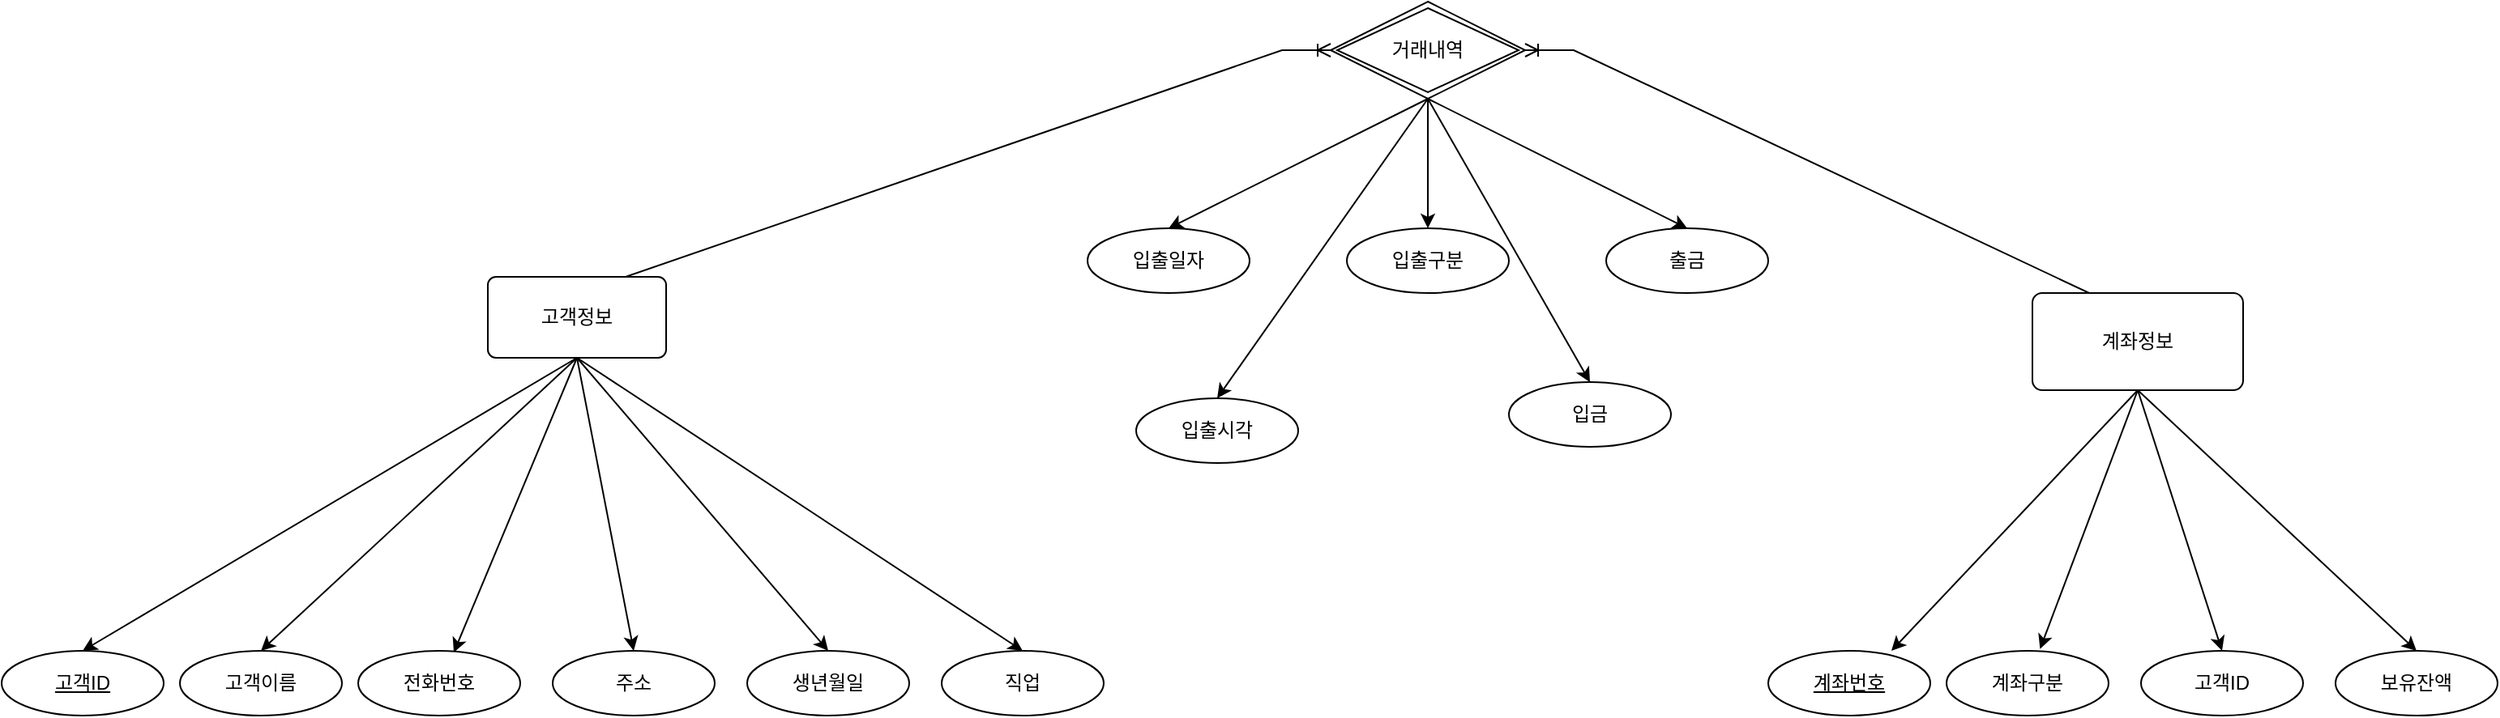 <mxfile version="21.3.2" type="device">
  <diagram name="페이지-1" id="8Ubvru0rqMJdUf9TmVLK">
    <mxGraphModel dx="1687" dy="927" grid="1" gridSize="10" guides="1" tooltips="1" connect="1" arrows="1" fold="1" page="1" pageScale="1" pageWidth="4681" pageHeight="3300" math="0" shadow="0">
      <root>
        <mxCell id="0" />
        <mxCell id="1" parent="0" />
        <mxCell id="B9WzLmwqy4mPTbTFxrAz-3" value="고객ID" style="ellipse;whiteSpace=wrap;html=1;align=center;fontStyle=4;" parent="1" vertex="1">
          <mxGeometry x="160" y="571" width="100" height="40" as="geometry" />
        </mxCell>
        <mxCell id="B9WzLmwqy4mPTbTFxrAz-11" style="rounded=0;orthogonalLoop=1;jettySize=auto;html=1;exitX=0.5;exitY=1;exitDx=0;exitDy=0;entryX=0.5;entryY=0;entryDx=0;entryDy=0;" parent="1" source="B9WzLmwqy4mPTbTFxrAz-4" target="B9WzLmwqy4mPTbTFxrAz-3" edge="1">
          <mxGeometry relative="1" as="geometry">
            <mxPoint x="140" y="569" as="targetPoint" />
          </mxGeometry>
        </mxCell>
        <mxCell id="B9WzLmwqy4mPTbTFxrAz-13" style="rounded=0;orthogonalLoop=1;jettySize=auto;html=1;entryX=0.59;entryY=0.025;entryDx=0;entryDy=0;entryPerimeter=0;exitX=0.5;exitY=1;exitDx=0;exitDy=0;" parent="1" source="B9WzLmwqy4mPTbTFxrAz-4" target="B9WzLmwqy4mPTbTFxrAz-6" edge="1">
          <mxGeometry relative="1" as="geometry" />
        </mxCell>
        <mxCell id="B9WzLmwqy4mPTbTFxrAz-14" style="rounded=0;orthogonalLoop=1;jettySize=auto;html=1;entryX=0.5;entryY=0;entryDx=0;entryDy=0;exitX=0.5;exitY=1;exitDx=0;exitDy=0;" parent="1" source="B9WzLmwqy4mPTbTFxrAz-4" target="B9WzLmwqy4mPTbTFxrAz-5" edge="1">
          <mxGeometry relative="1" as="geometry">
            <mxPoint x="300" y="541" as="targetPoint" />
          </mxGeometry>
        </mxCell>
        <mxCell id="B9WzLmwqy4mPTbTFxrAz-15" style="rounded=0;orthogonalLoop=1;jettySize=auto;html=1;entryX=0.5;entryY=0;entryDx=0;entryDy=0;exitX=0.5;exitY=1;exitDx=0;exitDy=0;" parent="1" source="B9WzLmwqy4mPTbTFxrAz-4" target="B9WzLmwqy4mPTbTFxrAz-7" edge="1">
          <mxGeometry relative="1" as="geometry" />
        </mxCell>
        <mxCell id="B9WzLmwqy4mPTbTFxrAz-16" style="rounded=0;orthogonalLoop=1;jettySize=auto;html=1;entryX=0.5;entryY=0;entryDx=0;entryDy=0;exitX=0.5;exitY=1;exitDx=0;exitDy=0;" parent="1" source="B9WzLmwqy4mPTbTFxrAz-4" target="B9WzLmwqy4mPTbTFxrAz-8" edge="1">
          <mxGeometry relative="1" as="geometry" />
        </mxCell>
        <mxCell id="B9WzLmwqy4mPTbTFxrAz-17" style="rounded=0;orthogonalLoop=1;jettySize=auto;html=1;exitX=0.5;exitY=1;exitDx=0;exitDy=0;entryX=0.5;entryY=0;entryDx=0;entryDy=0;" parent="1" source="B9WzLmwqy4mPTbTFxrAz-4" target="B9WzLmwqy4mPTbTFxrAz-9" edge="1">
          <mxGeometry relative="1" as="geometry">
            <mxPoint x="860" y="571" as="targetPoint" />
          </mxGeometry>
        </mxCell>
        <mxCell id="B9WzLmwqy4mPTbTFxrAz-4" value="고객정보" style="rounded=1;arcSize=10;whiteSpace=wrap;html=1;align=center;" parent="1" vertex="1">
          <mxGeometry x="460" y="340" width="110" height="50" as="geometry" />
        </mxCell>
        <mxCell id="B9WzLmwqy4mPTbTFxrAz-5" value="고객이름" style="ellipse;whiteSpace=wrap;html=1;align=center;" parent="1" vertex="1">
          <mxGeometry x="270" y="571" width="100" height="40" as="geometry" />
        </mxCell>
        <mxCell id="B9WzLmwqy4mPTbTFxrAz-6" value="전화번호" style="ellipse;whiteSpace=wrap;html=1;align=center;" parent="1" vertex="1">
          <mxGeometry x="380" y="571" width="100" height="40" as="geometry" />
        </mxCell>
        <mxCell id="B9WzLmwqy4mPTbTFxrAz-7" value="주소" style="ellipse;whiteSpace=wrap;html=1;align=center;" parent="1" vertex="1">
          <mxGeometry x="500" y="571" width="100" height="40" as="geometry" />
        </mxCell>
        <mxCell id="B9WzLmwqy4mPTbTFxrAz-8" value="생년월일" style="ellipse;whiteSpace=wrap;html=1;align=center;" parent="1" vertex="1">
          <mxGeometry x="620" y="571" width="100" height="40" as="geometry" />
        </mxCell>
        <mxCell id="B9WzLmwqy4mPTbTFxrAz-9" value="직업" style="ellipse;whiteSpace=wrap;html=1;align=center;" parent="1" vertex="1">
          <mxGeometry x="740" y="571" width="100" height="40" as="geometry" />
        </mxCell>
        <mxCell id="B9WzLmwqy4mPTbTFxrAz-26" style="rounded=0;orthogonalLoop=1;jettySize=auto;html=1;entryX=0.76;entryY=0;entryDx=0;entryDy=0;entryPerimeter=0;exitX=0.5;exitY=1;exitDx=0;exitDy=0;" parent="1" source="7FMtU_Riq3DPO3rUjFhm-3" target="B9WzLmwqy4mPTbTFxrAz-20" edge="1">
          <mxGeometry relative="1" as="geometry">
            <mxPoint x="1114.0" y="425" as="sourcePoint" />
          </mxGeometry>
        </mxCell>
        <mxCell id="B9WzLmwqy4mPTbTFxrAz-20" value="계좌번호" style="ellipse;whiteSpace=wrap;html=1;align=center;fontStyle=4;" parent="1" vertex="1">
          <mxGeometry x="1250" y="571" width="100" height="40" as="geometry" />
        </mxCell>
        <mxCell id="B9WzLmwqy4mPTbTFxrAz-21" value="입출일자" style="ellipse;whiteSpace=wrap;html=1;align=center;" parent="1" vertex="1">
          <mxGeometry x="830" y="310" width="100" height="40" as="geometry" />
        </mxCell>
        <mxCell id="B9WzLmwqy4mPTbTFxrAz-22" value="입출시각" style="ellipse;whiteSpace=wrap;html=1;align=center;" parent="1" vertex="1">
          <mxGeometry x="860" y="415" width="100" height="40" as="geometry" />
        </mxCell>
        <mxCell id="B9WzLmwqy4mPTbTFxrAz-23" value="입금" style="ellipse;whiteSpace=wrap;html=1;align=center;" parent="1" vertex="1">
          <mxGeometry x="1090" y="405" width="100" height="40" as="geometry" />
        </mxCell>
        <mxCell id="B9WzLmwqy4mPTbTFxrAz-24" value="입출구분" style="ellipse;whiteSpace=wrap;html=1;align=center;" parent="1" vertex="1">
          <mxGeometry x="990" y="310" width="100" height="40" as="geometry" />
        </mxCell>
        <mxCell id="B9WzLmwqy4mPTbTFxrAz-25" value="출금" style="ellipse;whiteSpace=wrap;html=1;align=center;" parent="1" vertex="1">
          <mxGeometry x="1150" y="310" width="100" height="40" as="geometry" />
        </mxCell>
        <mxCell id="B9WzLmwqy4mPTbTFxrAz-27" style="rounded=0;orthogonalLoop=1;jettySize=auto;html=1;entryX=0.5;entryY=0;entryDx=0;entryDy=0;exitX=0.5;exitY=1;exitDx=0;exitDy=0;" parent="1" source="7FMtU_Riq3DPO3rUjFhm-1" target="B9WzLmwqy4mPTbTFxrAz-21" edge="1">
          <mxGeometry relative="1" as="geometry">
            <mxPoint x="1301.0" y="470" as="sourcePoint" />
            <mxPoint x="1066" y="590" as="targetPoint" />
          </mxGeometry>
        </mxCell>
        <mxCell id="B9WzLmwqy4mPTbTFxrAz-28" style="rounded=0;orthogonalLoop=1;jettySize=auto;html=1;entryX=0.5;entryY=0;entryDx=0;entryDy=0;exitX=0.5;exitY=1;exitDx=0;exitDy=0;" parent="1" source="7FMtU_Riq3DPO3rUjFhm-1" target="B9WzLmwqy4mPTbTFxrAz-22" edge="1">
          <mxGeometry relative="1" as="geometry">
            <mxPoint x="1301.0" y="470" as="sourcePoint" />
            <mxPoint x="1110" y="600" as="targetPoint" />
          </mxGeometry>
        </mxCell>
        <mxCell id="B9WzLmwqy4mPTbTFxrAz-29" style="rounded=0;orthogonalLoop=1;jettySize=auto;html=1;entryX=0.5;entryY=0;entryDx=0;entryDy=0;exitX=0.5;exitY=1;exitDx=0;exitDy=0;" parent="1" source="7FMtU_Riq3DPO3rUjFhm-1" target="B9WzLmwqy4mPTbTFxrAz-24" edge="1">
          <mxGeometry relative="1" as="geometry">
            <mxPoint x="1301.0" y="470" as="sourcePoint" />
            <mxPoint x="1230" y="600" as="targetPoint" />
          </mxGeometry>
        </mxCell>
        <mxCell id="B9WzLmwqy4mPTbTFxrAz-30" style="rounded=0;orthogonalLoop=1;jettySize=auto;html=1;entryX=0.5;entryY=0;entryDx=0;entryDy=0;exitX=0.5;exitY=1;exitDx=0;exitDy=0;" parent="1" source="7FMtU_Riq3DPO3rUjFhm-1" target="B9WzLmwqy4mPTbTFxrAz-23" edge="1">
          <mxGeometry relative="1" as="geometry">
            <mxPoint x="1301.0" y="470" as="sourcePoint" />
            <mxPoint x="1360" y="600" as="targetPoint" />
          </mxGeometry>
        </mxCell>
        <mxCell id="B9WzLmwqy4mPTbTFxrAz-31" style="rounded=0;orthogonalLoop=1;jettySize=auto;html=1;entryX=0.5;entryY=0;entryDx=0;entryDy=0;exitX=0.5;exitY=1;exitDx=0;exitDy=0;" parent="1" source="7FMtU_Riq3DPO3rUjFhm-1" target="B9WzLmwqy4mPTbTFxrAz-25" edge="1">
          <mxGeometry relative="1" as="geometry">
            <mxPoint x="1306.64" y="470" as="sourcePoint" />
            <mxPoint x="1480" y="600" as="targetPoint" />
          </mxGeometry>
        </mxCell>
        <mxCell id="7FMtU_Riq3DPO3rUjFhm-1" value="거래내역" style="shape=rhombus;double=1;perimeter=rhombusPerimeter;whiteSpace=wrap;html=1;align=center;" vertex="1" parent="1">
          <mxGeometry x="980" y="170" width="120" height="60" as="geometry" />
        </mxCell>
        <mxCell id="7FMtU_Riq3DPO3rUjFhm-8" style="rounded=0;orthogonalLoop=1;jettySize=auto;html=1;entryX=0.577;entryY=-0.028;entryDx=0;entryDy=0;entryPerimeter=0;exitX=0.5;exitY=1;exitDx=0;exitDy=0;" edge="1" parent="1" source="7FMtU_Riq3DPO3rUjFhm-3" target="7FMtU_Riq3DPO3rUjFhm-5">
          <mxGeometry relative="1" as="geometry" />
        </mxCell>
        <mxCell id="7FMtU_Riq3DPO3rUjFhm-9" style="rounded=0;orthogonalLoop=1;jettySize=auto;html=1;entryX=0.5;entryY=0;entryDx=0;entryDy=0;exitX=0.5;exitY=1;exitDx=0;exitDy=0;" edge="1" parent="1" source="7FMtU_Riq3DPO3rUjFhm-3" target="7FMtU_Riq3DPO3rUjFhm-6">
          <mxGeometry relative="1" as="geometry" />
        </mxCell>
        <mxCell id="7FMtU_Riq3DPO3rUjFhm-10" style="rounded=0;orthogonalLoop=1;jettySize=auto;html=1;entryX=0.5;entryY=0;entryDx=0;entryDy=0;exitX=0.5;exitY=1;exitDx=0;exitDy=0;" edge="1" parent="1" source="7FMtU_Riq3DPO3rUjFhm-3" target="7FMtU_Riq3DPO3rUjFhm-7">
          <mxGeometry relative="1" as="geometry" />
        </mxCell>
        <mxCell id="7FMtU_Riq3DPO3rUjFhm-3" value="계좌정보" style="rounded=1;arcSize=10;whiteSpace=wrap;html=1;align=center;" vertex="1" parent="1">
          <mxGeometry x="1413" y="350" width="130" height="60" as="geometry" />
        </mxCell>
        <mxCell id="7FMtU_Riq3DPO3rUjFhm-5" value="계좌구분" style="ellipse;whiteSpace=wrap;html=1;align=center;" vertex="1" parent="1">
          <mxGeometry x="1360" y="571" width="100" height="40" as="geometry" />
        </mxCell>
        <mxCell id="7FMtU_Riq3DPO3rUjFhm-6" value="고객ID" style="ellipse;whiteSpace=wrap;html=1;align=center;" vertex="1" parent="1">
          <mxGeometry x="1480" y="571" width="100" height="40" as="geometry" />
        </mxCell>
        <mxCell id="7FMtU_Riq3DPO3rUjFhm-7" value="보유잔액" style="ellipse;whiteSpace=wrap;html=1;align=center;" vertex="1" parent="1">
          <mxGeometry x="1600" y="571" width="100" height="40" as="geometry" />
        </mxCell>
        <mxCell id="7FMtU_Riq3DPO3rUjFhm-11" value="" style="edgeStyle=entityRelationEdgeStyle;fontSize=12;html=1;endArrow=ERoneToMany;rounded=0;entryX=0;entryY=0.5;entryDx=0;entryDy=0;exitX=0.5;exitY=0;exitDx=0;exitDy=0;" edge="1" parent="1" source="B9WzLmwqy4mPTbTFxrAz-4" target="7FMtU_Riq3DPO3rUjFhm-1">
          <mxGeometry width="100" height="100" relative="1" as="geometry">
            <mxPoint x="600" y="350" as="sourcePoint" />
            <mxPoint x="700" y="250" as="targetPoint" />
          </mxGeometry>
        </mxCell>
        <mxCell id="7FMtU_Riq3DPO3rUjFhm-12" value="" style="edgeStyle=entityRelationEdgeStyle;fontSize=12;html=1;endArrow=ERoneToMany;rounded=0;entryX=1;entryY=0.5;entryDx=0;entryDy=0;exitX=0.5;exitY=0;exitDx=0;exitDy=0;" edge="1" parent="1" source="7FMtU_Riq3DPO3rUjFhm-3" target="7FMtU_Riq3DPO3rUjFhm-1">
          <mxGeometry width="100" height="100" relative="1" as="geometry">
            <mxPoint x="1410" y="360" as="sourcePoint" />
            <mxPoint x="1510" y="260" as="targetPoint" />
          </mxGeometry>
        </mxCell>
      </root>
    </mxGraphModel>
  </diagram>
</mxfile>
